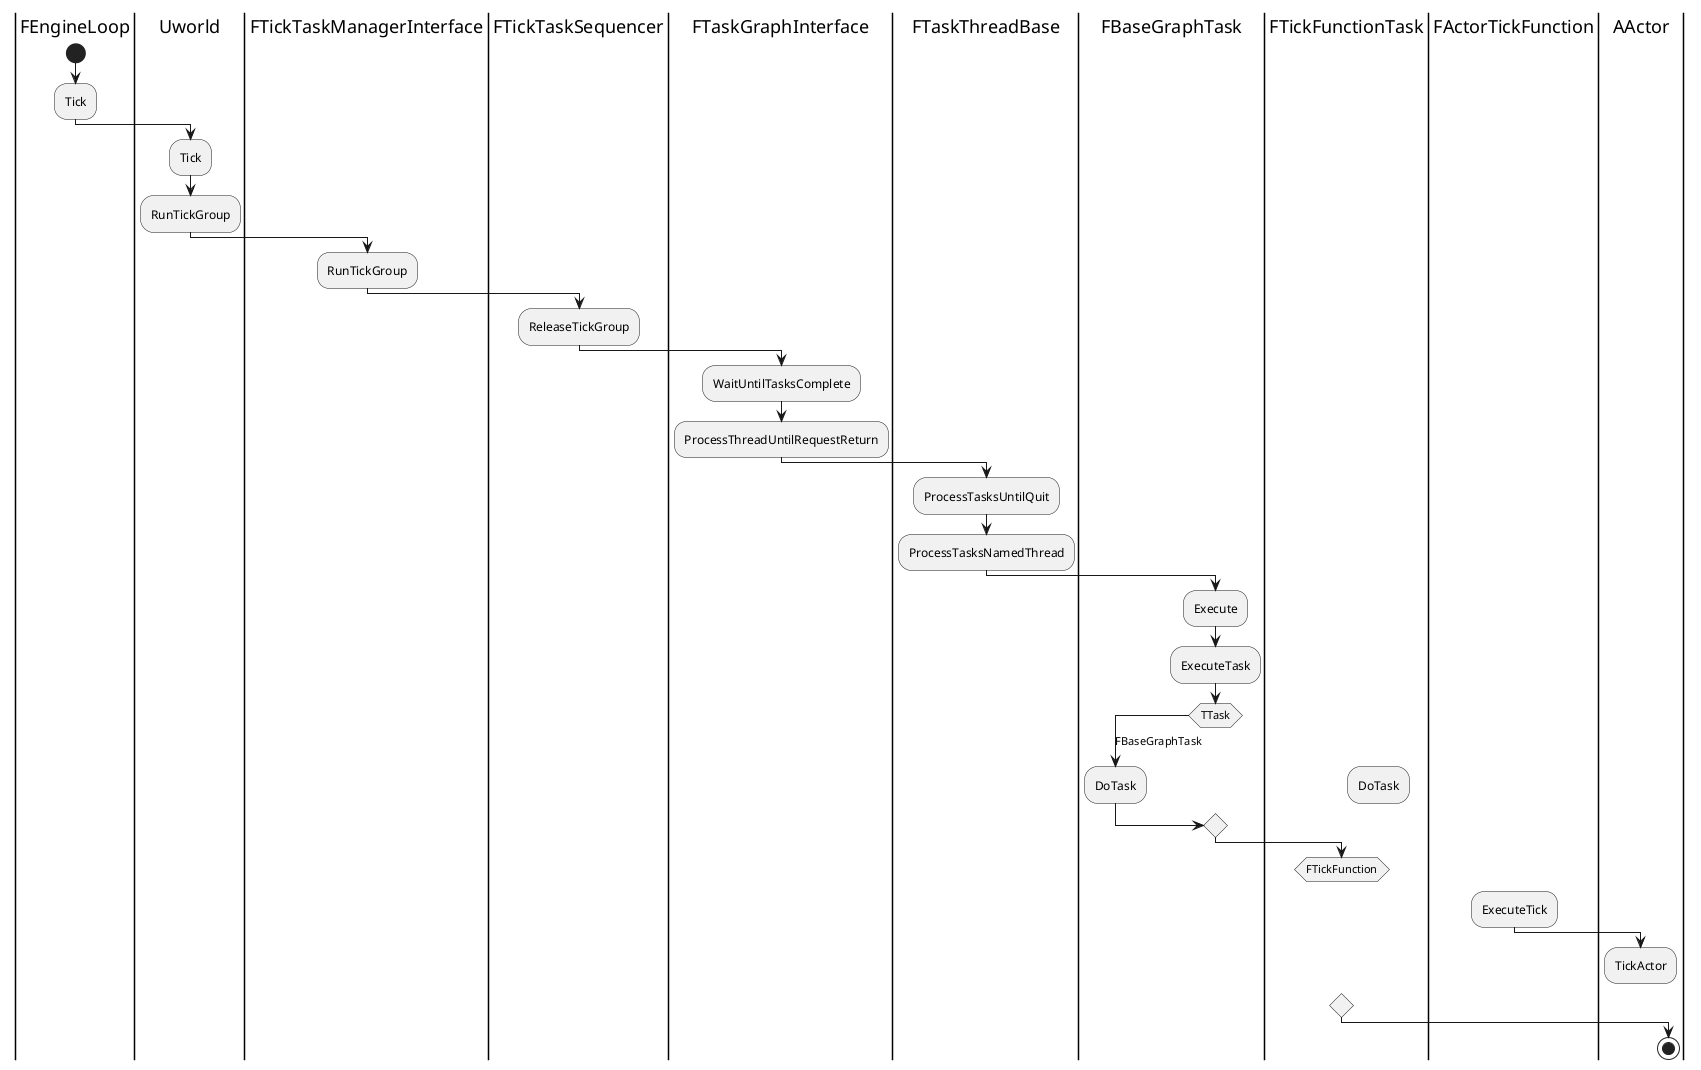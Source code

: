 @startuml
|FEngineLoop|
start
:Tick;

|Uworld|
:Tick;
:RunTickGroup;

|FTickTaskManagerInterface|
:RunTickGroup;

|FTickTaskSequencer|
:ReleaseTickGroup;

|FTaskGraphInterface|
:WaitUntilTasksComplete;
:ProcessThreadUntilRequestReturn;

|FTaskThreadBase|
:ProcessTasksUntilQuit;
:ProcessTasksNamedThread;

|FBaseGraphTask|
:Execute;
:ExecuteTask;


switch (TTask)
case (FBaseGraphTask)
:DoTask;
case (FTickFunctionTask)
|FTickFunctionTask|
:DoTask;
endswitch

switch (FTickFunction)
case (FActorTickFunction)
|FActorTickFunction|
:ExecuteTick;
|AActor|
:TickActor;
endswitch
stop
@enduml